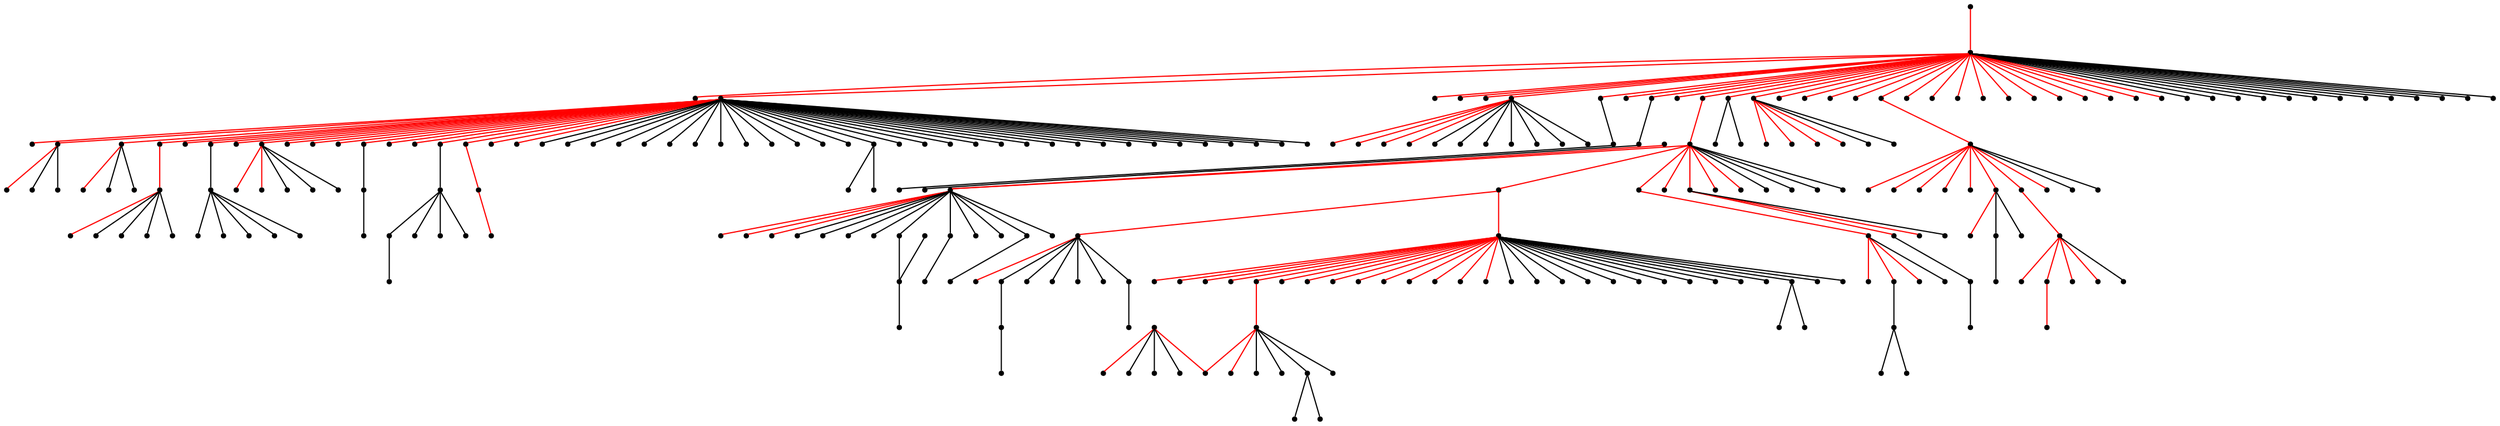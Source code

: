 strict graph "" {
	graph [bb="0,0,482.79,405.33",
		"edge"="{'color': '', 'pos': ''}",
		file="tmp_workspace/layers/EU_core_Layer_2_drawing.dot",
		"graph"="{'bb': '0,0,482.79,405.33', 'edge': \"{'pos': ''}\", 'file': 'tmp_workspace/layers/EU_core_Layer_2_drawing.dot', 'graph': '{\'bb\': \'\
0,0,482.79,405.33\', \'edge\': \"{\'pos\': \'\'}\", \'file\': \'tmp_workspace/forests/EU_core_Layer_1_drawing.dot\', \'graph\': \"{\'\
bb\': \'0,0,482.79,405.33\', \'file\': \'/Users/felicedeluca/Developer/UofA/mlgd/resources/Dataset2/forests/EU_core_Layer_1_drawing.dot\', \'\
overlap\': \'scale\'}\", \'node\': \"{\'height\': \'\', \'label\': \'\\\\\\\\N\', \'level\': \'\', \'penwidth\': \'1\', \'pos\': \'\', \'\
shape\': \'point\', \'width\': \'\'}\", \'overlap\': \'scale\'}', 'node': \"{'height': '', 'label': '\\\\N', 'level': '', 'penwidth': '\
1', 'pos': '', 'shape': 'point', 'width': ''}\", 'overlap': 'scale'}",
		"node"="{'height': '', 'label': '\\N', 'level': '', 'penwidth': '1', 'pos': '', 'shape': 'point', 'width': ''}",
		overlap=scale
	];
	node [label="\N",
		penwidth=1,
		shape=point
	];
	508	 [height=0.05,
		label=115,
		level=1,
		pos="29.253040229924114,-76.54823084509339",
		width=0.05];
	441	 [height=0.05,
		label=318,
		level=1,
		pos="15.93999999999994,-74.99000000000002",
		width=0.05];
	508 -- 441	 [color=red,
		pos="219.65,233.73 212.41,234.58 186.52,237.61 179.38,238.44"];
	509	 [height=0.05,
		label=494,
		level=1,
		pos="26.25007170594555,-66.42451431917377",
		width=0.05];
	441 -- 509	 [color=red,
		pos="216.39,270.94 209.72,265.39 185.82,245.54 179.24,240.07"];
	13	 [height=0.05,
		label=64,
		level=1,
		pos="-81.0290000000002,-29.25",
		width=0.05];
	441 -- 13	 [color=red,
		pos="82.254,283.6 94.024,278.05 163.89,245.1 175.81,239.48"];
	840	 [height=0.05,
		label=424,
		level=1,
		pos="29.027683972305933,-72.0955826542766",
		width=0.05];
	441 -- 840	 [color=red,
		pos="224.4,249.02 216.35,247.24 187.53,240.87 179.58,239.11"];
	14	 [height=0.05,
		label=96,
		level=1,
		pos="27.643892451585756,-68.45669876617555",
		width=0.05];
	441 -- 14	 [color=red,
		pos="209.15,256.31 203.3,253.04 184.82,242.72 179.19,239.58"];
	521	 [height=0.05,
		label=113,
		level=1,
		pos="20.902340854695503,-87.44151785012573",
		width=0.05];
	441 -- 521	 [color=red,
		pos="193.14,199.51 190.46,206.24 180.87,230.32 178.22,236.95"];
	769	 [height=0.05,
		label=282,
		level=1,
		pos="2.5200000000000387,-135.6299999999999",
		width=0.05];
	441 -- 769	 [color=red,
		pos="164.56,180.04 166.6,189.24 175.01,227.22 177.08,236.57"];
	22	 [height=0.05,
		label=333,
		level=1,
		pos="16.789999999999708,-112.47000000000004",
		width=0.05];
	441 -- 22	 [color=red,
		pos="178.34,203.19 178.2,209.76 177.73,230.49 177.58,236.81"];
	152	 [height=0.05,
		label=420,
		level=1,
		pos="24.906267745019544,-84.9534916698315",
		width=0.05];
	441 -- 152	 [color=red,
		pos="206.97,205.96 201.91,211.58 183.81,231.69 178.82,237.23"];
	154	 [height=0.05,
		label=411,
		level=1,
		pos="40.879999999999725,-74.16999999999993",
		width=0.05];
	441 -- 154	 [color=red,
		pos="200.52,239.41 195.84,239.26 184.03,238.87 179.42,238.72"];
	793	 [height=0.05,
		label=114,
		level=1,
		pos="26.349822459354144,-83.43397536086559",
		width=0.05];
	441 -- 793	 [color=red,
		pos="196.37,223.38 192.61,226.43 183.23,234.04 179.31,237.22"];
	40	 [height=0.05,
		label=375,
		level=1,
		pos="91.97999999999988,-109.05000000000003",
		width=0.05];
	441 -- 40	 [color=red,
		pos="251.7,205.44 241.18,210.15 189.7,233.21 179.36,237.85"];
	676	 [height=0.05,
		label=409,
		level=1,
		pos="19.0799999999996,-94.03999999999996",
		width=0.05];
	441 -- 676	 [color=red,
		pos="180.35,221.65 179.74,225.33 178.47,233.06 177.87,236.69"];
	851	 [height=0.05,
		label=547,
		level=1,
		pos="-2.4158453015843406e-13,-4.263256414560601e-14",
		width=0.05];
	441 -- 851	 [color=red,
		pos="162,311.8 164.2,301.42 174.99,250.65 177.16,240.45"];
	177	 [height=0.05,
		label=107,
		level=1,
		pos="26.411605573237875,-66.62276627261365",
		width=0.05];
	441 -- 177	 [color=red,
		pos="192.67,250.75 189.58,248.28 182.61,242.71 179.33,240.09"];
	183	 [height=0.05,
		label=283,
		level=1,
		pos="27.80978620028231,-81.21682094569664",
		width=0.05];
	441 -- 183	 [color=red,
		pos="216.45,218.24 209.76,221.75 185.84,234.31 179.24,237.77"];
	831	 [height=0.05,
		label=256,
		level=1,
		pos="4.708112724101795,-67.6749585270009",
		width=0.05];
	441 -- 831	 [color=red,
		pos="152.24,255.13 157.23,251.88 171.31,242.72 176,239.66"];
	189	 [height=0.05,
		label=5,
		level=1,
		pos="2.550810445338781,-74.36172728888454",
		width=0.05];
	441 -- 189	 [color=red,
		pos="160.41,239.46 164.12,239.29 171.9,238.92 175.56,238.75"];
	610	 [height=0.05,
		label=47,
		level=1,
		pos="12.799999999999727,-157.42000000000007",
		width=0.05];
	441 -- 610	 [color=red,
		pos="174.48,158.27 174.91,169.67 177.04,225.48 177.47,236.69"];
	921	 [height=0.05,
		label=160,
		level=1,
		pos="20.972982200700518,-62.566867798433016",
		width=0.05];
	441 -- 921	 [color=red,
		pos="189.05,267.08 186.78,261.47 180.38,245.66 178.24,240.39"];
	254	 [height=0.05,
		label=13,
		level=1,
		pos="18.278415817485463,-61.791631351007325",
		width=0.05];
	441 -- 254	 [color=red,
		pos="185.47,283.44 184.11,275.74 179.23,248.2 177.89,240.61"];
	955	 [height=0.05,
		label=86,
		level=1,
		pos="7.585682645073055,-64.50808676512982",
		width=0.05];
	441 -- 955	 [color=red,
		pos="152.43,270.15 156.67,264.84 171.63,246.07 176.21,240.34"];
	102	 [height=0.05,
		label=170,
		level=1,
		pos="13.078748041669765,-61.89502536233342",
		width=0.05];
	441 -- 102	 [color=red,
		pos="169.27,276.51 170.8,269.5 175.64,247.37 177.11,240.63"];
	355	 [height=0.05,
		label=121,
		level=1,
		pos="2.7299210815629245,-72.71867032361094",
		width=0.05];
	441 -- 355	 [color=red,
		pos="137.91,245.47 144.6,244.32 168.22,240.26 175.43,239.02"];
	233	 [height=0.05,
		label=84,
		level=1,
		pos="12.106409391570402,-62.145985573928215",
		width=0.05];
	441 -- 233	 [color=red,
		pos="171.69,258.27 172.94,254.09 175.81,244.47 177,240.46"];
	122	 [height=0.05,
		label=83,
		level=1,
		pos="4.980234487171801,-82.70677804747572",
		width=0.05];
	441 -- 122	 [color=red,
		pos="175.86,237.47 171.91,234.69 162.06,227.76 157.94,224.86"];
	948	 [height=0.05,
		label=169,
		level=1,
		pos="5.721011954299751,-83.66394989909539",
		width=0.05];
	441 -- 948	 [color=red,
		pos="176.05,237.39 170.33,232.53 149.85,215.16 144.21,210.36"];
	631	 [height=0.05,
		label=367,
		level=1,
		pos="10.200813542093126,-87.10308640816037",
		width=0.05];
	441 -- 631	 [color=red,
		pos="176.74,236.96 174.15,231.51 166.1,214.52 163.41,208.85"];
	635	 [height=0.05,
		label=82,
		level=1,
		pos="3.026918759093757,-78.58408630891593",
		width=0.05];
	441 -- 635	 [color=red,
		pos="175.68,238.14 168.55,236.16 143.05,229.06 136.02,227.1"];
	637	 [height=0.05,
		label=183,
		level=1,
		pos="23.016126790242524,-63.60608357468352",
		width=0.05];
	441 -- 637	 [color=red,
		pos="178.68,240.49 183.03,247.48 198.58,272.51 202.87,279.41"];
	244	 [label=417,
		level=2,
		pos="7.777724070218554,-85.62213878654204"];
	441 -- 244;
	2	 [label=443,
		level=2,
		pos="15.711544386478929,-61.588025087218305"];
	441 -- 2;
	923	 [label=40,
		level=2,
		pos="9.732653091683847,-63.110018186461815"];
	441 -- 923;
	320	 [label=48,
		level=2,
		pos="23.014539062686048,-86.37490318714694"];
	441 -- 320;
	259	 [label=338,
		level=2,
		pos="3.8268934692780405,-80.7291439871781"];
	441 -- 259;
	443	 [label=455,
		level=2,
		pos="24.746580636239308,-64.88508728253464"];
	441 -- 443;
	707	 [label=482,
		level=2,
		pos="6.019711589415673,-65.97595532621416"];
	441 -- 707;
	611	 [label=486,
		level=2,
		pos="2.620486451286956,-76.49189292422301"];
	441 -- 611;
	598	 [label=245,
		level=2,
		pos="28.862519754299235,-78.55000094521398"];
	441 -- 598;
	852	 [label=263,
		level=2,
		pos="28.46860464629586,-70.22563339498396"];
	441 -- 852;
	299	 [label=426,
		level=2,
		pos="3.1567729964227595,-70.9583463808017"];
	441 -- 299;
	264	 [label=615,
		level=2,
		pos="11.594872784816719,-87.67010224777601"];
	441 -- 264;
	79	 [label=361,
		level=2,
		pos="19.53204860180402,-87.90364822087305"];
	441 -- 79;
	5	 [height=0.05,
		label=105,
		level=1,
		pos="-68.11265924509406,-32.83235467721032",
		width=0.05];
	13 -- 5	 [color=red,
		pos="97.688,279.65 94.186,280.62 86.309,282.8 82.589,283.84"];
	136	 [height=0.05,
		label=489,
		level=1,
		pos="-116.4210000000004,-69.83999999999995",
		width=0.05];
	13 -- 136	 [color=red,
		pos="46.7,245.55 52.521,252.23 73.352,276.12 79.095,282.7"];
	10	 [height=0.05,
		label=21,
		level=1,
		pos="-131.3830000000001,-46.52999999999989",
		width=0.05];
	13 -- 10	 [color=red,
		pos="32.381,267.86 40.663,270.7 70.3,280.87 78.472,283.68"];
	15	 [height=0.05,
		label=412,
		level=1,
		pos="-55.38000000000033,19.090000000000074",
		width=0.05];
	13 -- 15	 [color=red,
		pos="81.424,286 85.319,293.34 101.38,323.62 105.34,331.08"];
	650	 [height=0.05,
		label=215,
		level=1,
		pos="-83.46153423844463,-16.068653304423883",
		width=0.05];
	13 -- 650	 [color=red,
		pos="80.205,286.38 78.805,293.97 73.794,321.12 72.413,328.6"];
	280	 [height=0.05,
		label=269,
		level=1,
		pos="-67.01400000000027,-3.5300000000000153",
		width=0.05];
	13 -- 280	 [color=red,
		pos="81.491,286.08 84.024,290.73 91.085,303.69 93.644,308.39"];
	158	 [height=0.05,
		label=209,
		level=1,
		pos="-83.11405559393282,-16.00924221577971",
		width=0.05];
	13 -- 158	 [color=red,
		pos="80.289,286.19 79.512,291.12 77.346,304.88 76.561,309.87"];
	416	 [height=0.05,
		label=244,
		level=1,
		pos="-89.22799999999978,-82.47999999999988",
		width=0.05];
	13 -- 416	 [color=red,
		pos="80.219,282.11 78.87,273.35 74.045,242.02 72.714,233.39"];
	420	 [height=0.05,
		label=405,
		level=1,
		pos="-89.6605126378046,-39.504858025033926",
		width=0.05];
	13 -- 420	 [color=red,
		pos="79.401,283.01 77.048,280.21 71.752,273.92 69.252,270.95"];
	454	 [height=0.05,
		label=173,
		level=1,
		pos="-81.80498306066647,-42.631441395445364",
		width=0.05];
	13 -- 454	 [color=red,
		pos="80.45,282.3 80.159,277.3 79.427,264.67 79.142,259.75"];
	180	 [height=0.05,
		label=329,
		level=1,
		pos="-91.96458830986185,-37.001001989897624",
		width=0.05];
	13 -- 180	 [color=red,
		pos="78.986,283.27 73.914,279.68 58.108,268.47 52.824,264.73"];
	437	 [height=0.05,
		label=106,
		level=1,
		pos="-103.29699999999954,-22.50000000000022",
		width=0.05];
	13 -- 437	 [color=red,
		pos="78.824,284.93 74.723,286.17 64.505,289.27 60.231,290.57"];
	573	 [height=0.05,
		label=6,
		level=1,
		pos="-92.00827490200051,-21.56100486692273",
		width=0.05];
	13 -- 573	 [color=red,
		pos="78.901,285.57 72.507,290.04 49.631,306.07 43.323,310.48"];
	872	 [height=0.05,
		label=498,
		level=1,
		pos="-89.87890943637915,-19.183013037752026",
		width=0.05];
	13 -- 872	 [color=red,
		pos="79.381,285.75 75.575,290.08 63.715,303.57 59.75,308.08"];
	592	 [height=0.05,
		label=141,
		level=1,
		pos="-126.93000000000012,-19.269999999999886",
		width=0.05];
	13 -- 592	 [color=red,
		pos="78.599,284.82 71.048,286.47 44.033,292.35 36.584,293.97"];
	55	 [height=0.05,
		label=16,
		level=1,
		pos="-38.66999999999997,-0.2900000000001839",
		width=0.05];
	13 -- 55	 [color=red,
		pos="82.391,285.64 89.358,290.4 114.29,307.45 121.16,312.15"];
	566	 [height=0.05,
		label=2,
		level=1,
		pos="-94.38107124544658,-30.427844211559265",
		width=0.05];
	13 -- 566	 [color=red,
		pos="78.609,284.22 72.211,283.66 52.02,281.88 45.866,281.34"];
	860	 [height=0.05,
		label=232,
		level=1,
		pos="-87.84822485101816,-17.710359799307476",
		width=0.05];
	13 -- 860	 [color=red,
		pos="79.495,286.22 75.375,293.19 60.635,318.14 56.571,325.01"];
	899	 [label=376,
		level=2,
		pos="-74.18290201313161,-40.773717537512525"];
	13 -- 899;
	850	 [label=506,
		level=2,
		pos="-67.80617827012624,-27.05406989406473"];
	13 -- 850;
	204	 [label=243,
		level=2,
		pos="-78.81657515532903,-16.02992814554846"];
	13 -- 204;
	167	 [label=223,
		level=2,
		pos="-77.8549870372968,-42.2727019179113"];
	13 -- 167;
	29	 [label=131,
		level=2,
		pos="-71.11024930211049,-38.265736693320875"];
	13 -- 29;
	215	 [label=306,
		level=2,
		pos="-86.57087943552887,-41.45461780852822"];
	13 -- 215;
	433	 [label=685,
		level=2,
		pos="-72.04034316745103,-19.306702162921653"];
	13 -- 433;
	963	 [label=57,
		level=2,
		pos="-67.64389269336209,-29.959947829043156"];
	13 -- 963;
	632	 [label=103,
		level=2,
		pos="-68.59186488553752,-24.25172092868162"];
	13 -- 632;
	807	 [label=300,
		level=2,
		pos="-85.72714448651806,-16.696412388724028"];
	13 -- 807;
	20	 [label=271,
		level=2,
		pos="-80.96448094520998,-15.846233334552975"];
	13 -- 20;
	709	 [label=10,
		level=2,
		pos="-76.72589625409493,-16.555575173244122"];
	13 -- 709;
	213	 [label=184,
		level=2,
		pos="-93.08314197363694,-23.388022107719205"];
	13 -- 213;
	23	 [label=389,
		level=2,
		pos="-109.17696208585716,-27.472834241517496"];
	13 -- 23;
	680	 [label=430,
		level=2,
		pos="-79.81664264511204,-42.59898172799066"];
	13 -- 680;
	25	 [label=357,
		level=2,
		pos="-75.96319360776579,-41.65978360514706"];
	13 -- 25;
	887	 [label=11,
		level=2,
		pos="-69.88551935611427,-36.69902427634114"];
	13 -- 887;
	119	 [label=199,
		level=2,
		pos="-72.5532976789876,-39.634006630186704"];
	13 -- 119;
	968	 [label=164,
		level=2,
		pos="-92.95765252579726,-35.36329472943807"];
	13 -- 968;
	673	 [label=95,
		level=2,
		pos="-84.85591300085639,-42.09600562097253"];
	13 -- 673;
	18	 [label=305,
		level=2,
		pos="-88.18243634342552,-40.58549610783496"];
	13 -- 18;
	853	 [label=859,
		level=2,
		pos="-94.14045263436586,-32.03476809572458"];
	13 -- 853;
	893	 [label=379,
		level=2,
		pos="-91.01463213653803,-20.308396432187184"];
	13 -- 893;
	926	 [label=222,
		level=2,
		pos="-90.97108595735472,-38.23999723841748"];
	13 -- 926;
	564	 [label=201,
		level=2,
		pos="-73.27393847876692,-18.317290165193857"];
	13 -- 564;
	457	 [label=42,
		level=2,
		pos="-70.93185770056924,-20.434511305933064"];
	13 -- 457;
	567	 [label=177,
		level=2,
		pos="-67.8000838384669,-31.408911929955252"];
	13 -- 567;
	141	 [label=466,
		level=2,
		pos="-68.12273654986674,-25.631507594877494"];
	13 -- 141;
	414	 [label=234,
		level=2,
		pos="-67.64593220721576,-28.50259115344024"];
	13 -- 414;
	800	 [label=89,
		level=2,
		pos="-69.20801752513307,-22.931020900567532"];
	13 -- 800;
	391	 [label=281,
		level=2,
		pos="-88.89809265540175,-18.399078181514476"];
	13 -- 391;
	507	 [height=0.05,
		label=393,
		level=1,
		pos="8.453999999999894,-140.45800000000014",
		width=0.05];
	769 -- 507	 [color=red,
		pos="165.71,176.72 170.91,172.49 187.33,159.14 192.33,155.07"];
	267	 [height=0.05,
		label=371,
		level=1,
		pos="-9.163015979693855,-142.2005601852807",
		width=0.05];
	769 -- 267	 [color=red,
		pos="162.39,177.05 156.76,173.88 138.99,163.89 133.57,160.84"];
	936	 [height=0.05,
		label=4,
		level=1,
		pos="-4.987049709414812,-146.73447334143103",
		width=0.05];
	769 -- 936	 [color=red,
		pos="162.82,176.1 160.7,172.97 156.54,166.81 154.6,163.93"];
	854	 [height=0.05,
		label=404,
		level=1,
		pos="-1.4070480266501701,-148.4457488008528",
		width=0.05];
	769 -- 854	 [color=red,
		pos="163.55,176.16 161.73,170.22 156.05,151.7 154.16,145.5"];
	326	 [label=154,
		level=2,
		pos="-8.246113196328121,-127.64526893539738"];
	769 -- 326;
	744	 [label=531,
		level=2,
		pos="12.839371298833896,-132.03754007339467"];
	769 -- 744;
	466	 [label=355,
		level=2,
		pos="6.420055797133557,-148.45398878311357"];
	769 -- 466;
	825	 [label=153,
		level=2,
		pos="-2.169615648168474,-123.07322379738194"];
	769 -- 825;
	765	 [label=856,
		level=2,
		pos="-10.85740542977831,-134.7872975035538"];
	769 -- 765;
	21	 [label=441,
		level=2,
		pos="13.281833894759956,-137.52159286027842"];
	769 -- 21;
	795	 [label=163,
		level=2,
		pos="11.426590822619229,-125.61312606405485"];
	769 -- 795;
	841	 [label=627,
		level=2,
		pos="17.872943939686635,-160.22145748173133"];
	22 -- 841;
	803	 [label=986,
		level=2,
		pos="88.6179398888062,-72.6004286002878"];
	154 -- 803;
	616	 [height=0.05,
		label=679,
		level=1,
		pos="164.9900000000001,-141.8900000000001",
		width=0.05];
	40 -- 616	 [color=red,
		pos="255.38,203.79 265.48,199.25 314.91,177.02 324.84,172.55"];
	584	 [label=421,
		level=2,
		pos="21.259945636931075,-107.26546636418551"];
	676 -- 584;
	587	 [label=390,
		level=2,
		pos="16.613576458251032,-94.44653910346918"];
	676 -- 587;
	174	 [height=0.05,
		label=133,
		level=1,
		pos="2.6739999999998503,7.868000000000059",
		width=0.05];
	851 -- 174	 [color=red,
		pos="174.25,350.88 171.91,343.98 164.52,322.22 162.26,315.59"];
	227	 [height=0.05,
		label=165,
		level=1,
		pos="-5.624000000000223,4.916000000000182",
		width=0.05];
	851 -- 227	 [color=red,
		pos="134.99,336.91 139.92,332.6 155.48,319 160.22,314.86"];
	925	 [height=0.05,
		label=340,
		level=1,
		pos="-1.7599999999996783,5.488000000000085",
		width=0.05];
	851 -- 925	 [color=red,
		pos="153.38,339.29 154.97,334.33 159.41,320.5 161.01,315.49"];
	329	 [height=0.05,
		label=87,
		level=1,
		pos="-3.416000000000068,8.283999999999821",
		width=0.05];
	851 -- 329	 [color=red,
		pos="145.25,353.29 148.06,346.48 158.12,322.1 160.89,315.38"];
	751	 [label=339,
		level=2,
		pos="13.380533341349194,-0.791486595727337"];
	851 -- 751;
	724	 [label=38,
		level=2,
		pos="-11.558506939255054,-6.787196834141383"];
	851 -- 724;
	68	 [height=0.05,
		label=135,
		level=1,
		pos="0.7999999999997698,-232.92899999999977",
		width=0.05];
	610 -- 68	 [color=red,
		pos="162.7,82.587 164.36,93.034 172.48,144.15 174.11,154.43"];
	837	 [height=0.05,
		label=210,
		level=1,
		pos="-123.63201449428662,-81.1389554160273",
		width=0.05];
	136 -- 837	 [color=red,
		pos="44.152,242.2 40.868,237.05 30.632,221.02 27.21,215.66"];
	524	 [label=408,
		level=2,
		pos="-122.16028815779629,-65.54392193152889"];
	136 -- 524;
	746	 [label=132,
		level=2,
		pos="-105.69033929572839,-77.87231251757372"];
	136 -- 746;
	484	 [height=0.05,
		label=44,
		level=1,
		pos="-142.8785882393019,-53.42322671632118",
		width=0.05];
	10 -- 484	 [color=red,
		pos="28.352,266 23.117,262.86 8.3433,254 3.4195,251.05"];
	325	 [label=296,
		level=2,
		pos="-137.03600754254327,-34.37645610308942"];
	10 -- 325;
	291	 [label=278,
		level=2,
		pos="-125.7299924574569,-58.68354389691035"];
	10 -- 291;
	799	 [height=0.05,
		label=55,
		level=1,
		pos="-35.42000000000008,62.540000000000376",
		width=0.05];
	15 -- 799	 [color=red,
		pos="107.08,334.61 110.36,341.75 122.11,367.33 125.34,374.38"];
	222	 [label=447,
		level=2,
		pos="-50.3533934748576,27.045155178499485"];
	280 -- 222;
	624	 [height=0.05,
		label=58,
		level=1,
		pos="-88.85131695888325,-95.87862804232999",
		width=0.05];
	416 -- 624	 [color=red,
		pos="72.433,229.02 72.602,222.98 73.081,205.95 73.241,200.28"];
	115	 [height=0.05,
		label=301,
		level=1,
		pos="-96.29471299328019,-93.86976255243187",
		width=0.05];
	416 -- 115	 [color=red,
		pos="71.291,229.42 68.312,224.62 60.009,211.24 57,206.39"];
	396	 [label=236,
		level=2,
		pos="-75.85013301841184,-83.31534337437887"];
	416 -- 396;
	380	 [label=158,
		level=2,
		pos="-101.80045579473594,-77.83258364038834"];
	416 -- 380;
	432	 [label=233,
		level=2,
		pos="-79.9137130174249,-92.11894089287892"];
	416 -- 432;
	789	 [label=454,
		level=2,
		pos="-125.1598805852449,-15.872802050008888"];
	437 -- 789;
	246	 [label=407,
		level=2,
		pos="-133.2348670286315,-17.899167709946383"];
	592 -- 246;
	788	 [height=0.05,
		label=642,
		level=1,
		pos="4.909999999999712,23.570000000000306",
		width=0.05];
	55 -- 788	 [color=red,
		pos="164.64,336.19 157.47,332.27 131.82,318.23 124.75,314.35"];
	73	 [label=182,
		level=2,
		pos="-122.55904756168776,-26.708038943582515"];
	23 -- 73;
	819	 [label=162,
		level=2,
		pos="-122.56090239151743,-26.741215881508463"];
	23 -- 819;
	717	 [label=809,
		level=2,
		pos="18.25676868474522,-173.61988284052856"];
	841 -- 717;
	541	 [label=261,
		level=2,
		pos="102.01175738522397,-72.08006680035146"];
	803 -- 541;
	957	 [height=0.05,
		label=187,
		level=1,
		pos="212.75999999999956,-188.98000000000002",
		width=0.05];
	616 -- 957	 [color=red,
		pos="372.78,126.24 365.52,133.39 335.6,162.88 328.23,170.14"];
	337	 [height=0.05,
		label=533,
		level=1,
		pos="215.2599999999998,-117.6200000000002",
		width=0.05];
	616 -- 337	 [color=red,
		pos="375.19,195.22 367.55,191.54 336.07,176.34 328.32,172.6"];
	792	 [height=0.05,
		label=549,
		level=1,
		pos="161.00999999999974,-187.41999999999985",
		width=0.05];
	616 -- 792	 [color=red,
		pos="322.78,128.19 323.44,135.68 325.78,162.48 326.42,169.87"];
	515	 [height=0.05,
		label=137,
		level=1,
		pos="153.64952764007126,-134.74445522133766",
		width=0.05];
	616 -- 515	 [color=red,
		pos="309.88,182.29 313.44,180.05 321.63,174.89 325.05,172.73"];
	728	 [height=0.05,
		label=80,
		level=1,
		pos="162.51999999999978,-102.36999999999995",
		width=0.05];
	616 -- 728	 [color=red,
		pos="324.25,209.16 324.68,202.23 326.05,180.37 326.46,173.71"];
	105	 [height=0.05,
		label=81,
		level=1,
		pos="173.37201681310813,-131.43022382290366",
		width=0.05];
	616 -- 105	 [color=red,
		pos="338.38,186.47 335.96,183.47 330.54,176.7 327.98,173.5"];
	450	 [height=0.05,
		label=971,
		level=1,
		pos="178.06934100194687,-144.8218871883097",
		width=0.05];
	616 -- 450	 [color=red,
		pos="328.6,171.31 332.81,170.37 342.5,168.2 346.54,167.29"];
	913	 [label=189,
		level=2,
		pos="153.42810035973923,-148.6714157989845"];
	616 -- 913;
	336	 [label=460,
		level=2,
		pos="151.60553253876557,-142.6119101809329"];
	616 -- 336;
	559	 [label=69,
		level=2,
		pos="157.8273011613598,-153.21964557597116"];
	616 -- 559;
	84	 [label=68,
		level=2,
		pos="158.1505832160215,-130.36231586201245"];
	616 -- 84;
	772	 [height=0.05,
		label=65,
		level=1,
		pos="5.101955361798275,-245.62381404335122",
		width=0.05];
	68 -- 772	 [color=red,
		pos="174.48,45.092 172.24,51.691 165.18,72.519 163.03,78.866"];
	780	 [height=0.05,
		label=438,
		level=1,
		pos="-12.575744401499614,-232.06033134283658",
		width=0.05];
	68 -- 780	 [color=red,
		pos="136.74,82.388 141.7,82.066 155.54,81.167 160.56,80.841"];
	439	 [height=0.05,
		label=116,
		level=1,
		pos="7.321683547675575,-244.63937007246778",
		width=0.05];
	68 -- 439	 [color=red,
		pos="172.52,62.547 170.36,66.419 165.4,75.334 163.33,79.048"];
	453	 [height=0.05,
		label=62,
		level=1,
		pos="14.148942410350998,-231.7162098057344",
		width=0.05];
	68 -- 453	 [color=red,
		pos="184.76,82.753 180.2,82.339 168.71,81.294 164.23,80.887"];
	50	 [height=0.05,
		label=93,
		level=1,
		pos="-8.751151344659577,-242.3332879327245",
		width=0.05];
	68 -- 50	 [color=red,
		pos="144.9,63.491 148.4,66.934 157.11,75.514 160.76,79.102"];
	558	 [height=0.05,
		label=336,
		level=1,
		pos="37.92999999999972,-251.23500000000027",
		width=0.05];
	68 -- 558	 [color=red,
		pos="197.53,63.399 191.03,66.607 170.49,76.733 164.23,79.819"];
	817	 [height=0.05,
		label=30,
		level=1,
		pos="-40.20000000000012,-263.416",
		width=0.05];
	68 -- 817	 [color=red,
		pos="160.64,79.411 153.9,74.396 129.76,56.453 123.11,51.505"];
	733	 [height=0.05,
		label=23,
		level=1,
		pos="-2.0387570960271932,-246.02886952911862",
		width=0.05];
	68 -- 733	 [color=red,
		pos="161.98,78.773 160.61,72.425 156.26,52.387 154.94,46.28"];
	847	 [label=31,
		level=2,
		pos="-7.567388319498614,-222.4575179539424"];
	68 -- 847;
	875	 [label=27,
		level=2,
		pos="10.590136797940984,-223.77376406596852"];
	68 -- 875;
	862	 [height=0.05,
		label=473,
		level=1,
		pos="226.16209912717687,-189.2010486722259",
		width=0.05];
	862 -- 957	 [color=red,
		pos="404.96,124.16 398.92,124.26 381.9,124.55 376.23,124.64"];
	883	 [height=0.05,
		label=932,
		level=1,
		pos="210.97324855938973,-202.26430061462247",
		width=0.05];
	957 -- 883	 [color=red,
		pos="371.01,99.731 371.69,104.82 373.42,117.63 374.09,122.63"];
	545	 [height=0.05,
		label=366,
		level=1,
		pos="218.60493291118985,-201.04241612587896",
		width=0.05];
	957 -- 545	 [color=red,
		pos="389.44,93.543 386.65,99.308 377.83,117.51 375.15,123.05"];
	864	 [height=0.05,
		label=546,
		level=1,
		pos="223.96743715912626,-196.3324469297239",
		width=0.05];
	957 -- 864	 [color=red,
		pos="376.07,123.56 381.61,119.92 399.13,108.43 404.46,104.92"];
	619	 [label=316,
		level=2,
		pos="217.94713377424702,-176.62043824651371"];
	957 -- 619;
	857	 [label=152,
		level=2,
		pos="200.07686567741513,-193.31626882070992"];
	957 -- 857;
	198	 [label=145,
		level=2,
		pos="210.12855119274073,-175.83691814280397"];
	957 -- 198;
	774	 [label=155,
		level=2,
		pos="223.98309380860414,-181.65147430287365"];
	957 -- 774;
	187	 [label=20,
		level=2,
		pos="198.2617062778373,-206.63516296438374"];
	957 -- 187;
	111	 [label=550,
		level=2,
		pos="188.01280384185478,-183.33165392672663"];
	957 -- 111;
	418	 [label=363,
		level=2,
		pos="214.09654680084566,-175.64288013927566"];
	957 -- 418;
	62	 [label=518,
		level=2,
		pos="206.39171457701661,-177.1855070349929"];
	957 -- 62;
	34	 [label=1,
		level=2,
		pos="246.73937171029425,-148.21342084248602"];
	957 -- 34;
	532	 [label=459,
		level=2,
		pos="225.63823940104797,-185.26300209046818"];
	957 -- 532;
	96	 [label=537,
		level=2,
		pos="183.88263169812856,-224.35964384145956"];
	187 -- 96;
	829	 [label=19,
		level=2,
		pos="174.92738485355648,-180.42701394372324"];
	111 -- 829;
	791	 [label=147,
		level=2,
		pos="255.2598675794282,-137.8661374466255"];
	34 -- 791;
	651	 [height=0.05,
		label=350,
		level=1,
		pos="208.1199999999997,-151.07999999999998",
		width=0.05];
	337 -- 651	 [color=red,
		pos="376.48,194.23 375.25,188.47 371.42,170.54 370.14,164.55"];
	346	 [height=0.05,
		label=172,
		level=1,
		pos="258.9500000000004,-74.82999999999993",
		width=0.05];
	337 -- 346	 [color=red,
		pos="378.31,197.45 384.95,203.95 412.31,230.75 419.05,237.35"];
	316	 [height=0.05,
		label=694,
		level=1,
		pos="158.01999999999967,-229.19799999999998",
		width=0.05];
	792 -- 316	 [color=red,
		pos="322.45,123.99 321.93,116.67 320.27,93.554 319.77,86.51"];
	221	 [height=0.05,
		label=303,
		level=1,
		pos="147.4499999999998,-81.86000000000001",
		width=0.05];
	728 -- 221	 [color=red,
		pos="310.23,230.18 313.01,226.4 319.92,216.99 322.82,213.06"];
	726	 [height=0.05,
		label=474,
		level=1,
		pos="166.68479670459928,-89.62952936742373",
		width=0.05];
	728 -- 726	 [color=red,
		pos="324.71,213.08 326.33,218.04 330.85,231.87 332.48,236.88"];
	668	 [label=174,
		level=2,
		pos="175.81637310200853,-104.06457542244593"];
	728 -- 668;
	536	 [height=0.05,
		label=180,
		level=1,
		pos="202.9045678035568,-163.42764716593757",
		width=0.05];
	651 -- 536	 [color=red,
		pos="368.98,160.83 367.26,156.75 362.97,146.58 361.17,142.33"];
	678	 [label=342,
		level=2,
		pos="210.76930782276307,-151.9138999989945"];
	651 -- 678;
	892	 [label=191,
		level=2,
		pos="195.3344837191526,-147.0556122251486"];
	651 -- 892;
	57	 [label=351,
		level=2,
		pos="213.74545153601557,-163.2463231317484"];
	651 -- 57;
	157	 [label=157,
		level=2,
		pos="216.61583224510755,-146.12712808077674"];
	651 -- 157;
	4	 [label=320,
		level=2,
		pos="201.36923393932847,-139.5001778457409"];
	651 -- 4;
	823	 [label=94,
		level=2,
		pos="197.1000818949266,-156.175378000374"];
	651 -- 823;
	759	 [height=0.05,
		label=434,
		level=1,
		pos="272.28140952881853,-76.22235178928165",
		width=0.05];
	346 -- 759	 [color=red,
		pos="455.71,235.15 449.19,235.83 428.65,237.98 422.38,238.63"];
	798	 [height=0.05,
		label=295,
		level=1,
		pos="271.5683385909849,-79.35135540888453",
		width=0.05];
	346 -- 798	 [color=red,
		pos="438.24,232.48 434.62,233.78 426.48,236.7 422.64,238.08"];
	764	 [height=0.05,
		label=249,
		level=1,
		pos="266.991540354473,-64.10625288168495",
		width=0.05];
	346 -- 764	 [color=red,
		pos="435.14,258.28 432.22,254.39 424.96,244.7 421.92,240.65"];
	151	 [height=0.05,
		label=365,
		level=1,
		pos="270.84732441225435,-68.65595793990946",
		width=0.05];
	346 -- 151	 [color=red,
		pos="453.52,255.93 447.41,252.76 428.14,242.76 422.27,239.71"];
	371	 [height=0.05,
		label=142,
		level=1,
		pos="269.48999999999967,-31.649999999999835",
		width=0.05];
	346 -- 371	 [color=red,
		pos="421.01,240.68 422.74,247.78 428.94,273.2 430.65,280.2"];
	922	 [height=0.05,
		label=419,
		level=1,
		pos="246.05644555857566,-78.49351980971802",
		width=0.05];
	346 -- 922	 [color=red,
		pos="418.56,238.26 413.8,236.9 401.8,233.49 397.12,232.16"];
	506	 [height=0.05,
		label=212,
		level=1,
		pos="251.35556695018855,-63.78510479080462",
		width=0.05];
	346 -- 506	 [color=red,
		pos="419.36,240.56 415.46,246.23 403.16,264.11 399.41,269.56"];
	58	 [height=0.05,
		label=820,
		level=1,
		pos="250.632325064713,-64.31898638564894",
		width=0.05];
	346 -- 58	 [color=red,
		pos="419.29,240.42 416.64,243.77 410.55,251.47 408.01,254.68"];
	927	 [height=0.05,
		label=280,
		level=1,
		pos="246.47224619805448,-69.93400331002924",
		width=0.05];
	346 -- 927	 [color=red,
		pos="418.79,239.52 413.15,241.73 395.56,248.62 389.68,250.93"];
	479	 [height=0.05,
		label=28,
		level=1,
		pos="254.49678309967746,-87.4725465302231",
		width=0.05];
	346 -- 479	 [color=red,
		pos="419.89,236.94 418.69,233.53 416.17,226.37 414.98,223.01"];
	577	 [height=0.05,
		label=14,
		level=1,
		pos="269.4448810535639,-83.16802106028354",
		width=0.05];
	346 -- 577	 [color=red,
		pos="422.19,237.52 427.53,233.28 444.38,219.89 449.51,215.81"];
	946	 [height=0.05,
		label=285,
		level=1,
		pos="258.22661781393583,-88.21438798537544",
		width=0.05];
	346 -- 946	 [color=red,
		pos="420.45,236.84 420.1,230.39 418.99,210.02 418.65,203.81"];
	849	 [height=0.05,
		label=166,
		level=1,
		pos="264.181055389082,-87.1710365466819",
		width=0.05];
	346 -- 849	 [color=red,
		pos="421.27,237.14 423.55,231.75 430.67,214.95 433.05,209.34"];
	181	 [height=0.05,
		label=128,
		level=1,
		pos="256.9788017830111,-61.57181380732945",
		width=0.05];
	346 -- 181	 [color=red,
		pos="420.26,240.82 419.29,247.31 416.24,267.81 415.31,274.05"];
	973	 [label=231,
		level=2,
		pos="245.56186528406096,-74.1796367491646"];
	346 -- 973;
	914	 [label=450,
		level=2,
		pos="272.1194659359564,-72.3339450142525"];
	346 -- 914;
	618	 [label=51,
		level=2,
		pos="248.17992256960997,-66.85061683627262"];
	346 -- 618;
	301	 [label=143,
		level=2,
		pos="267.0637107722436,-85.49924650734823"];
	346 -- 301;
	398	 [label=440,
		level=2,
		pos="247.35742136504882,-81.55883675850761"];
	346 -- 398;
	83	 [label=60,
		level=2,
		pos="251.74802023177037,-86.13471631436119"];
	346 -- 83;
	444	 [label=526,
		level=2,
		pos="261.2634227850648,-88.03277238112219"];
	346 -- 444;
	307	 [label=61,
		level=2,
		pos="254.04082597298898,-62.357424728521444"];
	346 -- 307;
	712	 [label=458,
		level=2,
		pos="269.1756802255728,-66.16394048863509"];
	346 -- 712;
	894	 [label=464,
		level=2,
		pos="264.6764631393304,-62.710893455205685"];
	346 -- 894;
	716	 [label=214,
		level=2,
		pos="259.56513277472123,-61.44020033011524"];
	346 -- 716;
	442	 [label=655,
		level=2,
		pos="305.32630458736446,-100.63213268030827"];
	346 -- 442;
	310	 [label=167,
		level=2,
		pos="245.8439938184898,-72.01971077993986"];
	346 -- 310;
	980	 [label=181,
		level=2,
		pos="245.6333114849787,-76.3567385251146"];
	346 -- 980;
	175	 [label=179,
		level=2,
		pos="213.42102277998677,-152.73120749513677"];
	678 -- 175;
	281	 [label=206,
		level=2,
		pos="186.12118079231325,-161.3314923194481"];
	823 -- 281;
	537	 [height=0.05,
		label=480,
		level=1,
		pos="279.5699999999998,-0.6399999999999579",
		width=0.05];
	371 -- 537	 [color=red,
		pos="440.51,310.98 438.65,305.27 433.41,289.14 431.66,283.77"];
	713	 [label=513,
		level=2,
		pos="317.0780747164728,-107.07891655777591"];
	442 -- 713;
	482	 [label=427,
		level=2,
		pos="317.0940203745988,-107.04976376046977"];
	442 -- 482;
	473	 [height=0.05,
		label=221,
		level=1,
		pos="305.61000000000024,19.310000000000258",
		width=0.05];
	537 -- 473	 [color=red,
		pos="442.88,314.32 447.68,318 461.21,328.36 465.72,331.82"];
	286	 [height=0.05,
		label=252,
		level=1,
		pos="276.01012437859185,12.282554278867867",
		width=0.05];
	537 -- 286	 [color=red,
		pos="440.63,314.98 439.33,319.7 436.05,331.6 434.77,336.24"];
	163	 [label=509,
		level=2,
		pos="266.1695424218257,-0.33527024146550377"];
	537 -- 163;
	185	 [label=362,
		level=2,
		pos="290.5128020512691,-8.380814349725522"];
	537 -- 185;
	648	 [label=39,
		level=2,
		pos="237.72141306687595,31.997515985947473"];
	537 -- 648;
	89	 [label=356,
		level=2,
		pos="268.63665692475047,-8.39416873230625"];
	537 -- 89;
	85	 [height=0.05,
		label=129,
		level=1,
		pos="154.54501713794087,-242.1436408739999",
		width=0.05];
	316 -- 85	 [color=red,
		pos="312.29,57.162 313.71,62.441 317.66,77.158 319.09,82.491"];
	809	 [height=0.05,
		label=493,
		level=1,
		pos="175.20000000000002,-248.70899999999986",
		width=0.05];
	316 -- 809	 [color=red,
		pos="335.45,66.472 332.29,70.065 324.4,79.018 321.11,82.763"];
	834	 [height=0.05,
		label=290,
		level=1,
		pos="144.9290410395499,-232.07756889585923",
		width=0.05];
	316 -- 834	 [color=red,
		pos="297.79,79.65 302.24,80.629 313.46,83.097 317.83,84.059"];
	368	 [label=255,
		level=2,
		pos="170.7211533068876,-224.91479696896008"];
	316 -- 368;
	783	 [label=807,
		level=2,
		pos="116.02608501288432,-39.092614705657326"];
	221 -- 783;
	602	 [height=0.05,
		label=63,
		level=1,
		pos="-28.135572204683903,73.79176587140941",
		width=0.05];
	799 -- 602	 [color=red,
		pos="127.34,377.98 130.6,383.02 139.8,397.24 142.87,401.97"];
	56	 [label=208,
		level=2,
		pos="-47.16638690865756,68.99658718846923"];
	799 -- 56;
	934	 [label=56,
		level=2,
		pos="-23.673613091342673,56.083412811531396"];
	799 -- 934;
	370	 [label=59,
		level=2,
		pos="-38.695012127094216,75.53766975644388"];
	799 -- 370;
	72	 [label=3,
		level=2,
		pos="-48.14856162529459,58.338947455546815"];
	799 -- 72;
	327	 [label=15,
		level=2,
		pos="-44.010180292521355,38.85315120041682"];
	222 -- 327;
	654	 [label=46,
		level=2,
		pos="-44.03947215723583,38.8688399309386"];
	222 -- 654;
	247	 [label=812,
		level=2,
		pos="-44.06362387942049,38.88170543465498"];
	222 -- 247;
	269	 [label=272,
		level=2,
		pos="-44.06960667788089,38.88488266777562"];
	222 -- 269;
	672	 [label=45,
		level=2,
		pos="-44.054575918430224,38.87689304413115"];
	222 -- 672;
	324	 [label=258,
		level=2,
		pos="-138.0103848267852,-12.061022377948307"];
	789 -- 324;
	197	 [label=266,
		level=2,
		pos="-139.54180582204006,-16.567229122720452"];
	246 -- 197;
	377	 [label=213,
		level=2,
		pos="-139.53410950435318,-16.59857254884528"];
	246 -- 377;
	191	 [label=358,
		level=2,
		pos="-139.53609362419263,-16.593139031010146"];
	246 -- 191;
	550	 [label=499,
		level=2,
		pos="-139.53261893017452,-16.60219841795367"];
	246 -- 550;
	488	 [height=0.05,
		label=254,
		level=1,
		pos="15.40670412280994,31.905725888509277",
		width=0.05];
	788 -- 488	 [color=red,
		pos="168.05,338.44 172.97,342.35 188.31,354.52 193.44,358.6"];
	646	 [height=0.05,
		label=317,
		level=1,
		pos="319.39,40.21000000000002",
		width=0.05];
	646 -- 473	 [color=red,
		pos="479.91,352.22 477.37,348.37 471.05,338.78 468.4,334.77"];
	104	 [height=0.05,
		label=17,
		level=1,
		pos="316.4696615177301,53.29192442567813",
		width=0.05];
	646 -- 104	 [color=red,
		pos="480.54,355.88 479.59,360.13 477.41,369.9 476.5,373.97"];
	662	 [label=218,
		level=2,
		pos="332.57341959067264,37.78872524763321"];
	646 -- 662;
	970	 [label=226,
		level=2,
		pos="306.20658040932733,42.63127475236682"];
	646 -- 970;
	916	 [label=18,
		level=2,
		pos="324.648310960294,27.880551943617622"];
	646 -- 916;
	915	 [label=35,
		level=2,
		pos="227.10287672073875,40.17747988537533"];
	648 -- 915;
	76	 [label=29,
		level=2,
		pos="227.08263097559583,40.15113108260472"];
	648 -- 76;
	863	 [label=791,
		level=2,
		pos="210.27193405399353,-288.53952999577757"];
	809 -- 863;
	607	 [label=401,
		level=2,
		pos="219.21455915820192,-298.52424730653615"];
	863 -- 607;
	827	 [label=612,
		level=2,
		pos="219.18977926816453,-298.546385659085"];
	863 -- 827;
	771	 [height=0.05,
		label=41,
		level=1,
		pos="48.69402530434981,-259.2225454789",
		width=0.05];
	558 -- 771	 [color=red,
		pos="201.03,61.299 205.18,58.225 216.73,49.655 220.91,46.549"];
	908	 [label=92,
		level=2,
		pos="65.58911696000604,-205.94167900203306"];
	558 -- 908;
	179	 [label=560,
		level=2,
		pos="30.944227747632745,-262.6745852008823"];
	558 -- 179;
	634	 [height=0.05,
		label=764,
		level=1,
		pos="-74.3599999999998,-285.775",
		width=0.05];
	817 -- 634	 [color=red,
		pos="119.56,49.032 113.57,45.114 94.68,32.745 88.922,28.976"];
	900	 [label=520,
		level=2,
		pos="72.50653628898426,-194.4606323007406"];
	908 -- 900;
	276	 [height=0.05,
		label=74,
		level=1,
		pos="-67.21762935262976,-297.1174717352862",
		width=0.05];
	634 -- 276	 [color=red,
		pos="100.5,6.816 97.847,11.025 91.246,21.511 88.485,25.897"];
	787	 [height=0.05,
		label=314,
		level=1,
		pos="-109.01099999999985,-275.30599999999976",
		width=0.05];
	634 -- 787	 [color=red,
		pos="54.452,37.781 60.412,35.981 78.987,30.368 85.195,28.493"];
	813	 [height=0.05,
		label=377,
		level=1,
		pos="-78.99356175852829,-298.35256848361723",
		width=0.05];
	634 -- 813	 [color=red,
		pos="78.265,3.5108 80.001,8.2241 84.841,21.362 86.595,26.123"];
	134	 [height=0.05,
		label=211,
		level=1,
		pos="-87.58652461599172,-287.94851561134027",
		width=0.05];
	634 -- 134	 [color=red,
		pos="69.112,24.896 72.82,25.505 81.163,26.876 85.103,27.524"];
	352	 [label=168,
		level=2,
		pos="-76.27123945627925,-272.5080377527129"];
	634 -- 352;
	640	 [height=0.05,
		label=495,
		level=1,
		pos="-122.17908348114346,-277.8093379643611",
		width=0.05];
	787 -- 640	 [color=red,
		pos="50.814,38.007 45.925,37.077 32.296,34.486 27.357,33.548"];
	375	 [label=54,
		level=2,
		pos="108.02516759338457,-28.338525066058573"];
	783 -- 375;
	612	 [label=368,
		level=2,
		pos="175.46385664026107,-234.78985716886604"];
	612 -- 96;
	399	 [label=7,
		level=2,
		pos="175.4771826819852,-234.80059927509657"];
	96 -- 399;
	481	 [label=12,
		level=2,
		pos="-145.8456823310653,-15.252253233680278"];
	197 -- 481;
	140	 [label=321,
		level=2,
		pos="216.07208743545644,-153.54112362313617"];
	175 -- 140;
}
